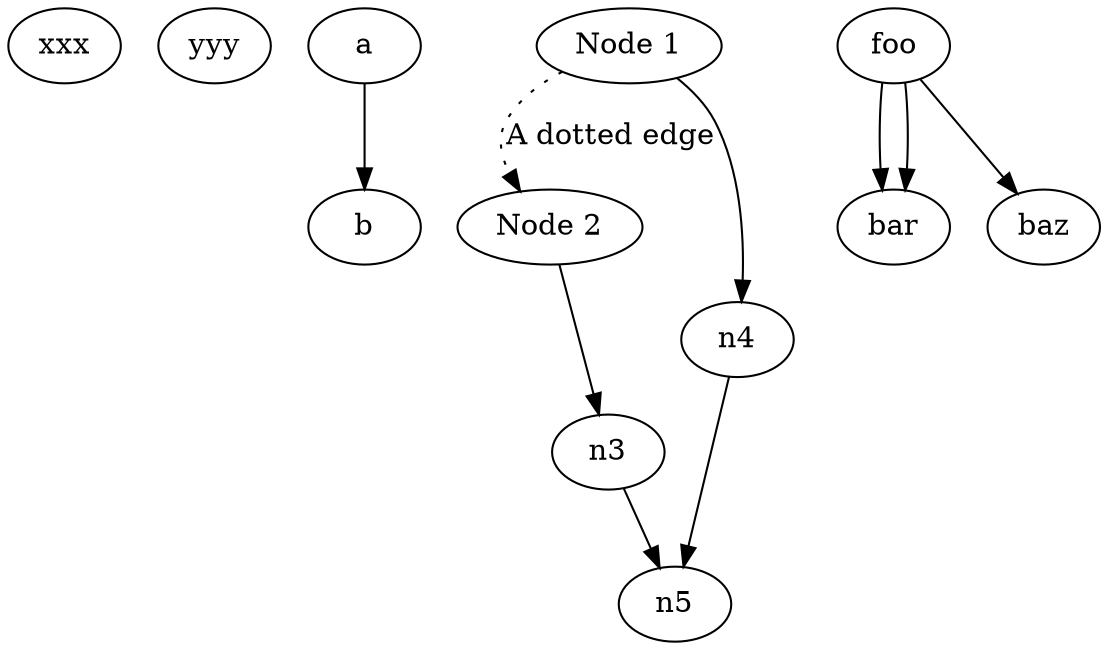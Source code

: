 /*
 * [BSD 3-Clause License]
 *
 * Copyright (c) 2017, PayPal Holdings, Inc.
 * All rights reserved.
 *
 * Redistribution and use in source and binary forms, with or without
 * modification, are permitted provided that the following conditions are met:
 *
 * * Redistributions of source code must retain the above copyright notice, this
 *   list of conditions and the following disclaimer.
 *
 * * Redistributions in binary form must reproduce the above copyright notice,
 *   this list of conditions and the following disclaimer in the documentation
 *   and/or other materials provided with the distribution.
 *
 * * Neither the name of the copyright holder nor the names of its
 *  contributors may be used to endorse or promote products derived from
 *  this software without specific prior written permission.
 *
 * THIS SOFTWARE IS PROVIDED BY THE COPYRIGHT HOLDERS AND CONTRIBUTORS "AS IS"
 * AND ANY EXPRESS OR IMPLIED WARRANTIES, INCLUDING, BUT NOT LIMITED TO, THE
 * IMPLIED WARRANTIES OF MERCHANTABILITY AND FITNESS FOR A PARTICULAR PURPOSE ARE
 * DISCLAIMED. IN NO EVENT SHALL THE COPYRIGHT HOLDER OR CONTRIBUTORS BE LIABLE
 * FOR ANY DIRECT, INDIRECT, INCIDENTAL, SPECIAL, EXEMPLARY, OR CONSEQUENTIAL
 * DAMAGES (INCLUDING, BUT NOT LIMITED TO, PROCUREMENT OF SUBSTITUTE GOODS OR
 * SERVICES; LOSS OF USE, DATA, OR PROFITS; OR BUSINESS INTERRUPTION) HOWEVER
 * CAUSED AND ON ANY THEORY OF LIABILITY, WHETHER IN CONTRACT, STRICT LIABILITY,
 * OR TORT (INCLUDING NEGLIGENCE OR OTHERWISE) ARISING IN ANY WAY OUT OF THE USE
 * OF THIS SOFTWARE, EVEN IF ADVISED OF THE POSSIBILITY OF SUCH DAMAGE.
 *
 * Test file from digraph-parser project
 * See https://github.com/paypal/digraph-parser
 */
digraph testgraph
{
 xxx [k=v]
 yyy [k1=v1 k2=v2]
 a -> b
 n1 [label="Node 1"]; n2 [label="Node 2"]; 
 n1 -> n2 [style=dotted label="A dotted edge"]
 n1 -> n4
 n2 -> n3
 n3 -> n5
 foo -> { bar baz } [ek=ev]
 foo -> bar [fbk=fbv]
 n4 -> n5
 bar [kk=vv]
 bar [kkk=vvv]
}
